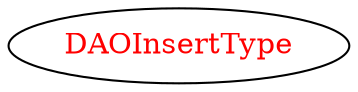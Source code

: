 digraph dependencyGraph {
 concentrate=true;
 ranksep="2.0";
 rankdir="LR"; 
 splines="ortho";
"DAOInsertType" [fontcolor="red"];
}